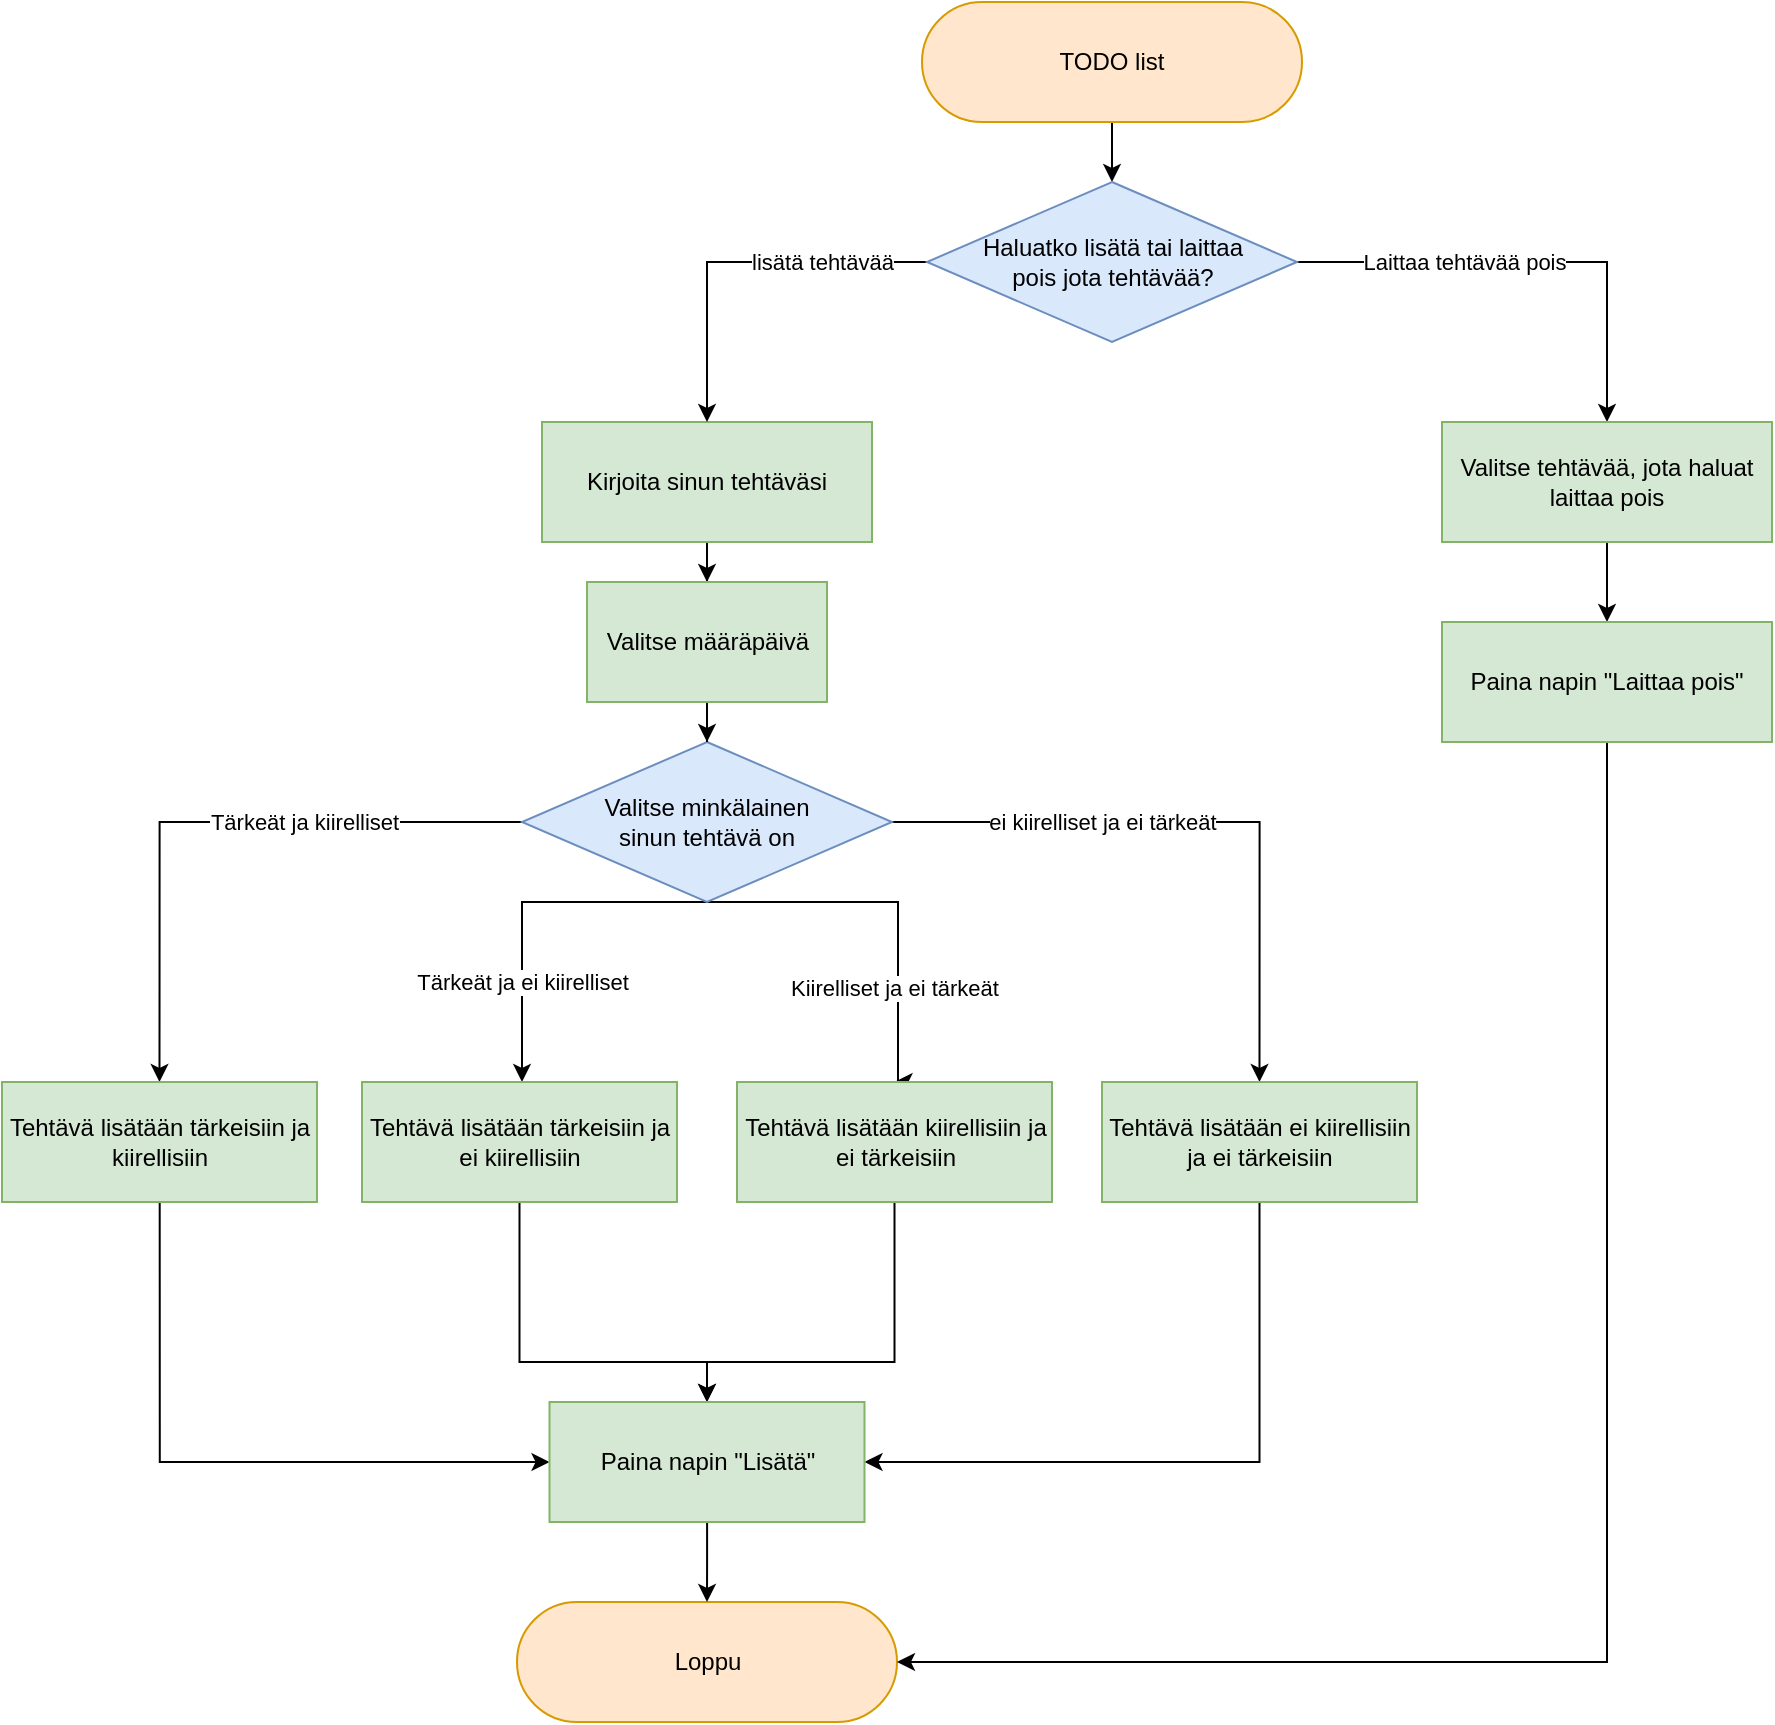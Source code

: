 <mxfile version="22.1.3" type="device">
  <diagram name="Sivu-1" id="7szdPF4piGkqOV5qhPgT">
    <mxGraphModel dx="1493" dy="813" grid="1" gridSize="10" guides="1" tooltips="1" connect="1" arrows="1" fold="1" page="1" pageScale="1" pageWidth="827" pageHeight="1169" math="0" shadow="0">
      <root>
        <mxCell id="0" />
        <mxCell id="1" parent="0" />
        <mxCell id="H8HSqleEgmg3GEgGwWFS-4" style="edgeStyle=orthogonalEdgeStyle;rounded=0;orthogonalLoop=1;jettySize=auto;html=1;entryX=0.5;entryY=0;entryDx=0;entryDy=0;" edge="1" parent="1" source="H8HSqleEgmg3GEgGwWFS-2" target="H8HSqleEgmg3GEgGwWFS-55">
          <mxGeometry relative="1" as="geometry">
            <mxPoint x="870" y="190" as="targetPoint" />
          </mxGeometry>
        </mxCell>
        <mxCell id="H8HSqleEgmg3GEgGwWFS-2" value="TODO list" style="rounded=1;whiteSpace=wrap;html=1;arcSize=50;fillColor=#ffe6cc;strokeColor=#d79b00;" vertex="1" parent="1">
          <mxGeometry x="740" y="110" width="190" height="60" as="geometry" />
        </mxCell>
        <mxCell id="H8HSqleEgmg3GEgGwWFS-62" style="edgeStyle=orthogonalEdgeStyle;rounded=0;orthogonalLoop=1;jettySize=auto;html=1;entryX=0.5;entryY=0;entryDx=0;entryDy=0;" edge="1" parent="1" source="H8HSqleEgmg3GEgGwWFS-3" target="H8HSqleEgmg3GEgGwWFS-61">
          <mxGeometry relative="1" as="geometry" />
        </mxCell>
        <mxCell id="H8HSqleEgmg3GEgGwWFS-3" value="Kirjoita sinun tehtäväsi" style="rounded=0;whiteSpace=wrap;html=1;fillColor=#d5e8d4;strokeColor=#82b366;" vertex="1" parent="1">
          <mxGeometry x="550" y="320" width="165" height="60" as="geometry" />
        </mxCell>
        <mxCell id="H8HSqleEgmg3GEgGwWFS-11" style="edgeStyle=orthogonalEdgeStyle;rounded=0;orthogonalLoop=1;jettySize=auto;html=1;entryX=0.5;entryY=0;entryDx=0;entryDy=0;" edge="1" parent="1" source="H8HSqleEgmg3GEgGwWFS-5" target="H8HSqleEgmg3GEgGwWFS-40">
          <mxGeometry relative="1" as="geometry">
            <mxPoint x="360" y="540" as="targetPoint" />
          </mxGeometry>
        </mxCell>
        <mxCell id="H8HSqleEgmg3GEgGwWFS-64" value="Tärkeät ja kiirelliset" style="edgeLabel;html=1;align=center;verticalAlign=middle;resizable=0;points=[];" vertex="1" connectable="0" parent="H8HSqleEgmg3GEgGwWFS-11">
          <mxGeometry x="0.032" relative="1" as="geometry">
            <mxPoint x="51" as="offset" />
          </mxGeometry>
        </mxCell>
        <mxCell id="H8HSqleEgmg3GEgGwWFS-12" style="edgeStyle=orthogonalEdgeStyle;rounded=0;orthogonalLoop=1;jettySize=auto;html=1;exitX=0.5;exitY=1;exitDx=0;exitDy=0;" edge="1" parent="1" source="H8HSqleEgmg3GEgGwWFS-5" target="H8HSqleEgmg3GEgGwWFS-41">
          <mxGeometry relative="1" as="geometry">
            <mxPoint x="560" y="620" as="targetPoint" />
            <Array as="points">
              <mxPoint x="540" y="560" />
            </Array>
          </mxGeometry>
        </mxCell>
        <mxCell id="H8HSqleEgmg3GEgGwWFS-65" value="Tärkeät ja ei kiirelliset" style="edgeLabel;html=1;align=center;verticalAlign=middle;resizable=0;points=[];" vertex="1" connectable="0" parent="H8HSqleEgmg3GEgGwWFS-12">
          <mxGeometry x="0.376" relative="1" as="geometry">
            <mxPoint y="7" as="offset" />
          </mxGeometry>
        </mxCell>
        <mxCell id="H8HSqleEgmg3GEgGwWFS-13" style="edgeStyle=orthogonalEdgeStyle;rounded=0;orthogonalLoop=1;jettySize=auto;html=1;entryX=0.5;entryY=0;entryDx=0;entryDy=0;exitX=0.5;exitY=1;exitDx=0;exitDy=0;" edge="1" parent="1" source="H8HSqleEgmg3GEgGwWFS-5" target="H8HSqleEgmg3GEgGwWFS-44">
          <mxGeometry relative="1" as="geometry">
            <mxPoint x="727.5" y="630" as="targetPoint" />
            <Array as="points">
              <mxPoint x="728" y="560" />
            </Array>
          </mxGeometry>
        </mxCell>
        <mxCell id="H8HSqleEgmg3GEgGwWFS-66" value="Kiirelliset ja ei tärkeät" style="edgeLabel;html=1;align=center;verticalAlign=middle;resizable=0;points=[];" vertex="1" connectable="0" parent="H8HSqleEgmg3GEgGwWFS-13">
          <mxGeometry x="0.176" y="-2" relative="1" as="geometry">
            <mxPoint y="28" as="offset" />
          </mxGeometry>
        </mxCell>
        <mxCell id="H8HSqleEgmg3GEgGwWFS-14" style="edgeStyle=orthogonalEdgeStyle;rounded=0;orthogonalLoop=1;jettySize=auto;html=1;entryX=0.5;entryY=0;entryDx=0;entryDy=0;" edge="1" parent="1" source="H8HSqleEgmg3GEgGwWFS-5" target="H8HSqleEgmg3GEgGwWFS-45">
          <mxGeometry relative="1" as="geometry">
            <mxPoint x="910" y="630" as="targetPoint" />
          </mxGeometry>
        </mxCell>
        <mxCell id="H8HSqleEgmg3GEgGwWFS-67" value="ei kiirelliset ja ei tärkeät" style="edgeLabel;html=1;align=center;verticalAlign=middle;resizable=0;points=[];" vertex="1" connectable="0" parent="H8HSqleEgmg3GEgGwWFS-14">
          <mxGeometry x="0.053" y="-1" relative="1" as="geometry">
            <mxPoint x="-60" y="-1" as="offset" />
          </mxGeometry>
        </mxCell>
        <mxCell id="H8HSqleEgmg3GEgGwWFS-5" value="Valitse minkälainen&lt;br&gt;sinun tehtävä on" style="rhombus;whiteSpace=wrap;html=1;fillColor=#dae8fc;strokeColor=#6c8ebf;" vertex="1" parent="1">
          <mxGeometry x="540" y="480" width="185" height="80" as="geometry" />
        </mxCell>
        <mxCell id="H8HSqleEgmg3GEgGwWFS-51" style="edgeStyle=orthogonalEdgeStyle;rounded=0;orthogonalLoop=1;jettySize=auto;html=1;entryX=0;entryY=0.5;entryDx=0;entryDy=0;" edge="1" parent="1" target="H8HSqleEgmg3GEgGwWFS-76">
          <mxGeometry relative="1" as="geometry">
            <mxPoint x="358.85" y="710" as="sourcePoint" />
            <Array as="points">
              <mxPoint x="359" y="840" />
            </Array>
          </mxGeometry>
        </mxCell>
        <mxCell id="H8HSqleEgmg3GEgGwWFS-40" value="Tehtävä lisätään tärkeisiin ja kiirellisiin" style="rounded=0;whiteSpace=wrap;html=1;fillColor=#d5e8d4;strokeColor=#82b366;" vertex="1" parent="1">
          <mxGeometry x="280" y="650" width="157.5" height="60" as="geometry" />
        </mxCell>
        <mxCell id="H8HSqleEgmg3GEgGwWFS-54" style="edgeStyle=orthogonalEdgeStyle;rounded=0;orthogonalLoop=1;jettySize=auto;html=1;entryX=0.5;entryY=0;entryDx=0;entryDy=0;" edge="1" parent="1" source="H8HSqleEgmg3GEgGwWFS-41" target="H8HSqleEgmg3GEgGwWFS-76">
          <mxGeometry relative="1" as="geometry">
            <Array as="points">
              <mxPoint x="539" y="790" />
              <mxPoint x="633" y="790" />
            </Array>
          </mxGeometry>
        </mxCell>
        <mxCell id="H8HSqleEgmg3GEgGwWFS-41" value="Tehtävä lisätään tärkeisiin ja ei kiirellisiin" style="rounded=0;whiteSpace=wrap;html=1;fillColor=#d5e8d4;strokeColor=#82b366;" vertex="1" parent="1">
          <mxGeometry x="460" y="650" width="157.5" height="60" as="geometry" />
        </mxCell>
        <mxCell id="H8HSqleEgmg3GEgGwWFS-53" style="edgeStyle=orthogonalEdgeStyle;rounded=0;orthogonalLoop=1;jettySize=auto;html=1;entryX=0.5;entryY=0;entryDx=0;entryDy=0;" edge="1" parent="1" source="H8HSqleEgmg3GEgGwWFS-44" target="H8HSqleEgmg3GEgGwWFS-76">
          <mxGeometry relative="1" as="geometry">
            <Array as="points">
              <mxPoint x="726" y="790" />
              <mxPoint x="633" y="790" />
            </Array>
          </mxGeometry>
        </mxCell>
        <mxCell id="H8HSqleEgmg3GEgGwWFS-44" value="Tehtävä lisätään kiirellisiin ja ei tärkeisiin" style="rounded=0;whiteSpace=wrap;html=1;fillColor=#d5e8d4;strokeColor=#82b366;" vertex="1" parent="1">
          <mxGeometry x="647.5" y="650" width="157.5" height="60" as="geometry" />
        </mxCell>
        <mxCell id="H8HSqleEgmg3GEgGwWFS-52" style="edgeStyle=orthogonalEdgeStyle;rounded=0;orthogonalLoop=1;jettySize=auto;html=1;entryX=1;entryY=0.5;entryDx=0;entryDy=0;" edge="1" parent="1" source="H8HSqleEgmg3GEgGwWFS-45" target="H8HSqleEgmg3GEgGwWFS-76">
          <mxGeometry relative="1" as="geometry">
            <Array as="points">
              <mxPoint x="909" y="840" />
            </Array>
          </mxGeometry>
        </mxCell>
        <mxCell id="H8HSqleEgmg3GEgGwWFS-45" value="Tehtävä lisätään ei kiirellisiin ja ei tärkeisiin" style="rounded=0;whiteSpace=wrap;html=1;fillColor=#d5e8d4;strokeColor=#82b366;" vertex="1" parent="1">
          <mxGeometry x="830" y="650" width="157.5" height="60" as="geometry" />
        </mxCell>
        <mxCell id="H8HSqleEgmg3GEgGwWFS-50" value="Loppu" style="rounded=1;whiteSpace=wrap;html=1;arcSize=50;fillColor=#ffe6cc;strokeColor=#d79b00;" vertex="1" parent="1">
          <mxGeometry x="537.5" y="910" width="190" height="60" as="geometry" />
        </mxCell>
        <mxCell id="H8HSqleEgmg3GEgGwWFS-69" style="edgeStyle=orthogonalEdgeStyle;rounded=0;orthogonalLoop=1;jettySize=auto;html=1;" edge="1" parent="1" source="H8HSqleEgmg3GEgGwWFS-55" target="H8HSqleEgmg3GEgGwWFS-3">
          <mxGeometry relative="1" as="geometry" />
        </mxCell>
        <mxCell id="H8HSqleEgmg3GEgGwWFS-70" value="lisätä tehtävää" style="edgeLabel;html=1;align=center;verticalAlign=middle;resizable=0;points=[];" vertex="1" connectable="0" parent="H8HSqleEgmg3GEgGwWFS-69">
          <mxGeometry x="0.011" y="-2" relative="1" as="geometry">
            <mxPoint x="43" y="2" as="offset" />
          </mxGeometry>
        </mxCell>
        <mxCell id="H8HSqleEgmg3GEgGwWFS-72" style="edgeStyle=orthogonalEdgeStyle;rounded=0;orthogonalLoop=1;jettySize=auto;html=1;" edge="1" parent="1" source="H8HSqleEgmg3GEgGwWFS-55" target="H8HSqleEgmg3GEgGwWFS-71">
          <mxGeometry relative="1" as="geometry" />
        </mxCell>
        <mxCell id="H8HSqleEgmg3GEgGwWFS-73" value="Laittaa tehtävää pois" style="edgeLabel;html=1;align=center;verticalAlign=middle;resizable=0;points=[];" vertex="1" connectable="0" parent="H8HSqleEgmg3GEgGwWFS-72">
          <mxGeometry x="-0.582" relative="1" as="geometry">
            <mxPoint x="34" as="offset" />
          </mxGeometry>
        </mxCell>
        <mxCell id="H8HSqleEgmg3GEgGwWFS-55" value="Haluatko lisätä tai laittaa&lt;br&gt;pois jota tehtävää?" style="rhombus;whiteSpace=wrap;html=1;fillColor=#dae8fc;strokeColor=#6c8ebf;" vertex="1" parent="1">
          <mxGeometry x="742.5" y="200" width="185" height="80" as="geometry" />
        </mxCell>
        <mxCell id="H8HSqleEgmg3GEgGwWFS-63" style="edgeStyle=orthogonalEdgeStyle;rounded=0;orthogonalLoop=1;jettySize=auto;html=1;entryX=0.5;entryY=0;entryDx=0;entryDy=0;" edge="1" parent="1" source="H8HSqleEgmg3GEgGwWFS-61" target="H8HSqleEgmg3GEgGwWFS-5">
          <mxGeometry relative="1" as="geometry" />
        </mxCell>
        <mxCell id="H8HSqleEgmg3GEgGwWFS-61" value="Valitse määräpäivä" style="rounded=0;whiteSpace=wrap;html=1;fillColor=#d5e8d4;strokeColor=#82b366;" vertex="1" parent="1">
          <mxGeometry x="572.5" y="400" width="120" height="60" as="geometry" />
        </mxCell>
        <mxCell id="H8HSqleEgmg3GEgGwWFS-75" style="edgeStyle=orthogonalEdgeStyle;rounded=0;orthogonalLoop=1;jettySize=auto;html=1;" edge="1" parent="1" source="H8HSqleEgmg3GEgGwWFS-71" target="H8HSqleEgmg3GEgGwWFS-74">
          <mxGeometry relative="1" as="geometry" />
        </mxCell>
        <mxCell id="H8HSqleEgmg3GEgGwWFS-71" value="Valitse tehtävää, jota haluat laittaa pois" style="rounded=0;whiteSpace=wrap;html=1;fillColor=#d5e8d4;strokeColor=#82b366;" vertex="1" parent="1">
          <mxGeometry x="1000" y="320" width="165" height="60" as="geometry" />
        </mxCell>
        <mxCell id="H8HSqleEgmg3GEgGwWFS-79" style="edgeStyle=orthogonalEdgeStyle;rounded=0;orthogonalLoop=1;jettySize=auto;html=1;entryX=1;entryY=0.5;entryDx=0;entryDy=0;exitX=0.5;exitY=1;exitDx=0;exitDy=0;" edge="1" parent="1" source="H8HSqleEgmg3GEgGwWFS-74" target="H8HSqleEgmg3GEgGwWFS-50">
          <mxGeometry relative="1" as="geometry" />
        </mxCell>
        <mxCell id="H8HSqleEgmg3GEgGwWFS-74" value="Paina napin &quot;Laittaa pois&quot;" style="rounded=0;whiteSpace=wrap;html=1;fillColor=#d5e8d4;strokeColor=#82b366;" vertex="1" parent="1">
          <mxGeometry x="1000" y="420" width="165" height="60" as="geometry" />
        </mxCell>
        <mxCell id="H8HSqleEgmg3GEgGwWFS-78" style="edgeStyle=orthogonalEdgeStyle;rounded=0;orthogonalLoop=1;jettySize=auto;html=1;" edge="1" parent="1" source="H8HSqleEgmg3GEgGwWFS-76" target="H8HSqleEgmg3GEgGwWFS-50">
          <mxGeometry relative="1" as="geometry" />
        </mxCell>
        <mxCell id="H8HSqleEgmg3GEgGwWFS-76" value="Paina napin &quot;Lisätä&quot;" style="rounded=0;whiteSpace=wrap;html=1;fillColor=#d5e8d4;strokeColor=#82b366;" vertex="1" parent="1">
          <mxGeometry x="553.75" y="810" width="157.5" height="60" as="geometry" />
        </mxCell>
      </root>
    </mxGraphModel>
  </diagram>
</mxfile>
